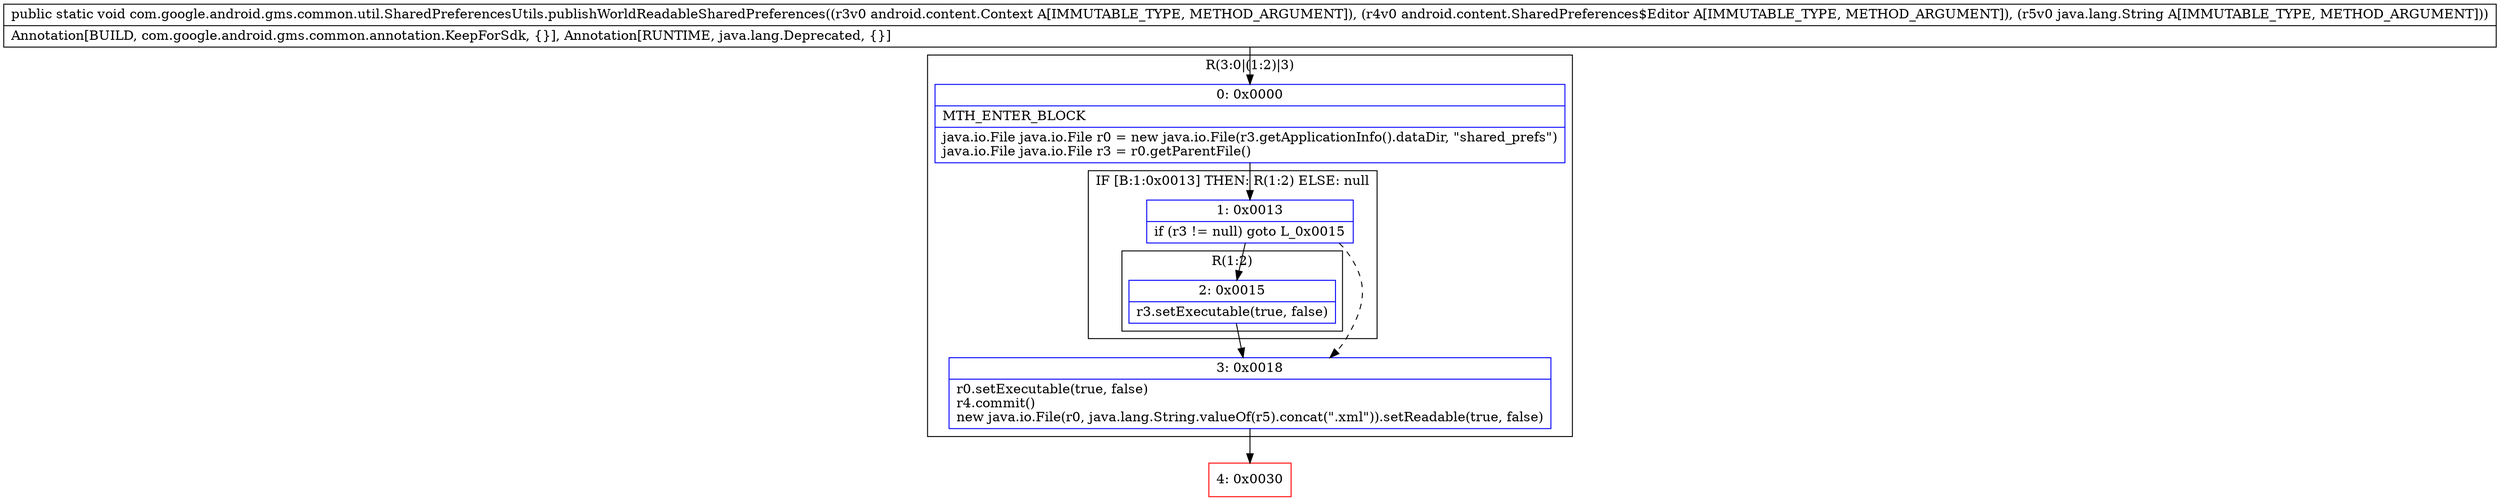 digraph "CFG forcom.google.android.gms.common.util.SharedPreferencesUtils.publishWorldReadableSharedPreferences(Landroid\/content\/Context;Landroid\/content\/SharedPreferences$Editor;Ljava\/lang\/String;)V" {
subgraph cluster_Region_631322263 {
label = "R(3:0|(1:2)|3)";
node [shape=record,color=blue];
Node_0 [shape=record,label="{0\:\ 0x0000|MTH_ENTER_BLOCK\l|java.io.File java.io.File r0 = new java.io.File(r3.getApplicationInfo().dataDir, \"shared_prefs\")\ljava.io.File java.io.File r3 = r0.getParentFile()\l}"];
subgraph cluster_IfRegion_524444861 {
label = "IF [B:1:0x0013] THEN: R(1:2) ELSE: null";
node [shape=record,color=blue];
Node_1 [shape=record,label="{1\:\ 0x0013|if (r3 != null) goto L_0x0015\l}"];
subgraph cluster_Region_39212067 {
label = "R(1:2)";
node [shape=record,color=blue];
Node_2 [shape=record,label="{2\:\ 0x0015|r3.setExecutable(true, false)\l}"];
}
}
Node_3 [shape=record,label="{3\:\ 0x0018|r0.setExecutable(true, false)\lr4.commit()\lnew java.io.File(r0, java.lang.String.valueOf(r5).concat(\".xml\")).setReadable(true, false)\l}"];
}
Node_4 [shape=record,color=red,label="{4\:\ 0x0030}"];
MethodNode[shape=record,label="{public static void com.google.android.gms.common.util.SharedPreferencesUtils.publishWorldReadableSharedPreferences((r3v0 android.content.Context A[IMMUTABLE_TYPE, METHOD_ARGUMENT]), (r4v0 android.content.SharedPreferences$Editor A[IMMUTABLE_TYPE, METHOD_ARGUMENT]), (r5v0 java.lang.String A[IMMUTABLE_TYPE, METHOD_ARGUMENT]))  | Annotation[BUILD, com.google.android.gms.common.annotation.KeepForSdk, \{\}], Annotation[RUNTIME, java.lang.Deprecated, \{\}]\l}"];
MethodNode -> Node_0;
Node_0 -> Node_1;
Node_1 -> Node_2;
Node_1 -> Node_3[style=dashed];
Node_2 -> Node_3;
Node_3 -> Node_4;
}

